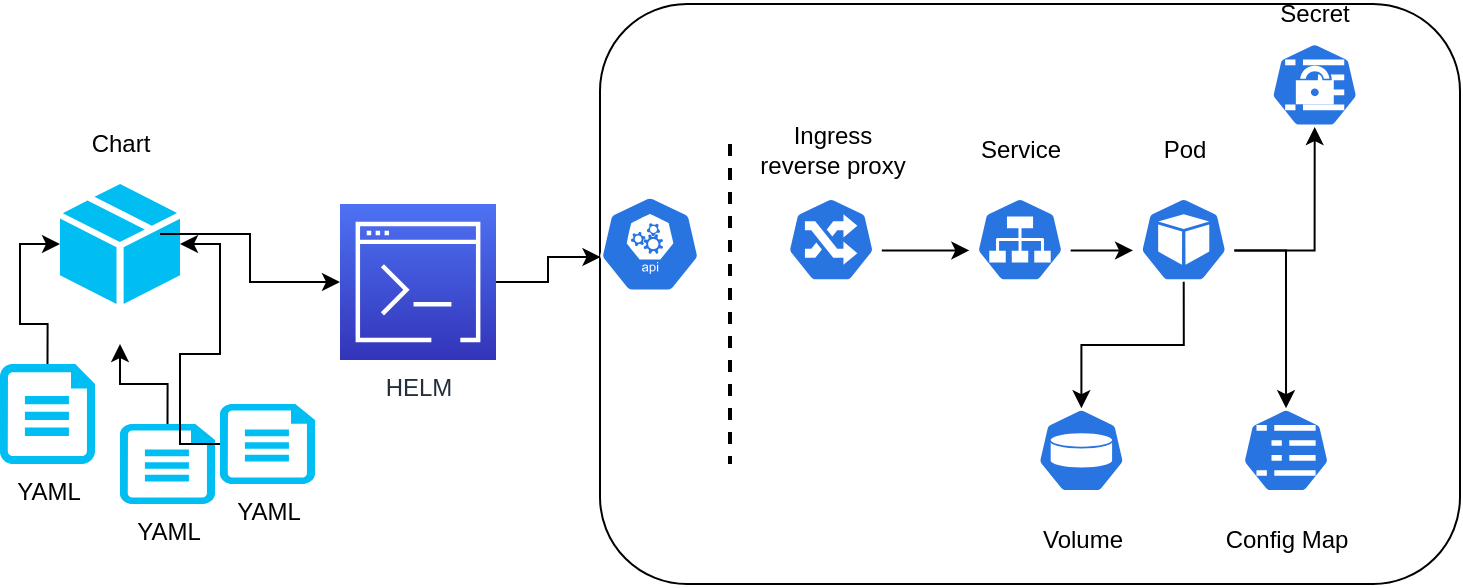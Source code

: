 <mxfile version="14.1.9" type="github">
  <diagram id="prtHgNgQTEPvFCAcTncT" name="Page-1">
    <mxGraphModel dx="786" dy="491" grid="1" gridSize="10" guides="1" tooltips="1" connect="1" arrows="1" fold="1" page="1" pageScale="1" pageWidth="827" pageHeight="1169" math="0" shadow="0">
      <root>
        <mxCell id="0" />
        <mxCell id="1" parent="0" />
        <mxCell id="oZMk_79STPliOTQRdug_-21" value="" style="verticalLabelPosition=bottom;html=1;verticalAlign=top;align=center;strokeColor=none;fillColor=#00BEF2;shape=mxgraph.azure.cloud_service_package_file;" vertex="1" parent="1">
          <mxGeometry x="40" y="200" width="60" height="60" as="geometry" />
        </mxCell>
        <mxCell id="oZMk_79STPliOTQRdug_-30" style="edgeStyle=orthogonalEdgeStyle;rounded=0;orthogonalLoop=1;jettySize=auto;html=1;" edge="1" parent="1" source="oZMk_79STPliOTQRdug_-22" target="oZMk_79STPliOTQRdug_-29">
          <mxGeometry relative="1" as="geometry" />
        </mxCell>
        <mxCell id="oZMk_79STPliOTQRdug_-22" value="Chart" style="text;html=1;align=center;verticalAlign=middle;resizable=0;points=[];autosize=1;spacingBottom=90;" vertex="1" parent="1">
          <mxGeometry x="50" y="170" width="40" height="110" as="geometry" />
        </mxCell>
        <mxCell id="oZMk_79STPliOTQRdug_-26" style="edgeStyle=orthogonalEdgeStyle;rounded=0;orthogonalLoop=1;jettySize=auto;html=1;exitX=0.5;exitY=0;exitDx=0;exitDy=0;exitPerimeter=0;entryX=0;entryY=0.5;entryDx=0;entryDy=0;entryPerimeter=0;" edge="1" parent="1" source="oZMk_79STPliOTQRdug_-23" target="oZMk_79STPliOTQRdug_-21">
          <mxGeometry relative="1" as="geometry" />
        </mxCell>
        <mxCell id="oZMk_79STPliOTQRdug_-23" value="YAML" style="verticalLabelPosition=bottom;html=1;verticalAlign=top;align=center;strokeColor=none;fillColor=#00BEF2;shape=mxgraph.azure.cloud_services_configuration_file;pointerEvents=1;" vertex="1" parent="1">
          <mxGeometry x="10" y="290" width="47.5" height="50" as="geometry" />
        </mxCell>
        <mxCell id="oZMk_79STPliOTQRdug_-27" style="edgeStyle=orthogonalEdgeStyle;rounded=0;orthogonalLoop=1;jettySize=auto;html=1;exitX=0.5;exitY=0;exitDx=0;exitDy=0;exitPerimeter=0;" edge="1" parent="1" source="oZMk_79STPliOTQRdug_-24" target="oZMk_79STPliOTQRdug_-22">
          <mxGeometry relative="1" as="geometry">
            <mxPoint x="93.8" y="290" as="sourcePoint" />
            <mxPoint x="70" y="275" as="targetPoint" />
          </mxGeometry>
        </mxCell>
        <mxCell id="oZMk_79STPliOTQRdug_-24" value="YAML" style="verticalLabelPosition=bottom;html=1;verticalAlign=top;align=center;strokeColor=none;fillColor=#00BEF2;shape=mxgraph.azure.cloud_services_configuration_file;pointerEvents=1;" vertex="1" parent="1">
          <mxGeometry x="70" y="320" width="47.5" height="40" as="geometry" />
        </mxCell>
        <mxCell id="oZMk_79STPliOTQRdug_-28" style="edgeStyle=orthogonalEdgeStyle;rounded=0;orthogonalLoop=1;jettySize=auto;html=1;entryX=1;entryY=0.5;entryDx=0;entryDy=0;entryPerimeter=0;" edge="1" parent="1" source="oZMk_79STPliOTQRdug_-25" target="oZMk_79STPliOTQRdug_-21">
          <mxGeometry relative="1" as="geometry" />
        </mxCell>
        <mxCell id="oZMk_79STPliOTQRdug_-25" value="YAML" style="verticalLabelPosition=bottom;html=1;verticalAlign=top;align=center;strokeColor=none;fillColor=#00BEF2;shape=mxgraph.azure.cloud_services_configuration_file;pointerEvents=1;" vertex="1" parent="1">
          <mxGeometry x="120" y="310" width="47.5" height="40" as="geometry" />
        </mxCell>
        <mxCell id="oZMk_79STPliOTQRdug_-33" style="edgeStyle=orthogonalEdgeStyle;rounded=0;orthogonalLoop=1;jettySize=auto;html=1;entryX=0.005;entryY=0.63;entryDx=0;entryDy=0;entryPerimeter=0;" edge="1" parent="1" source="oZMk_79STPliOTQRdug_-29" target="oZMk_79STPliOTQRdug_-32">
          <mxGeometry relative="1" as="geometry" />
        </mxCell>
        <mxCell id="oZMk_79STPliOTQRdug_-29" value="HELM" style="points=[[0,0,0],[0.25,0,0],[0.5,0,0],[0.75,0,0],[1,0,0],[0,1,0],[0.25,1,0],[0.5,1,0],[0.75,1,0],[1,1,0],[0,0.25,0],[0,0.5,0],[0,0.75,0],[1,0.25,0],[1,0.5,0],[1,0.75,0]];outlineConnect=0;fontColor=#232F3E;gradientColor=#4D72F3;gradientDirection=north;fillColor=#3334B9;strokeColor=#ffffff;dashed=0;verticalLabelPosition=bottom;verticalAlign=top;align=center;html=1;fontSize=12;fontStyle=0;aspect=fixed;shape=mxgraph.aws4.resourceIcon;resIcon=mxgraph.aws4.command_line_interface;" vertex="1" parent="1">
          <mxGeometry x="180" y="210" width="78" height="78" as="geometry" />
        </mxCell>
        <mxCell id="oZMk_79STPliOTQRdug_-43" value="" style="group" vertex="1" connectable="0" parent="1">
          <mxGeometry x="310" y="110" width="430" height="290" as="geometry" />
        </mxCell>
        <mxCell id="oZMk_79STPliOTQRdug_-19" value="" style="rounded=1;whiteSpace=wrap;html=1;" vertex="1" parent="oZMk_79STPliOTQRdug_-43">
          <mxGeometry width="430" height="290" as="geometry" />
        </mxCell>
        <mxCell id="oZMk_79STPliOTQRdug_-3" value="Pod" style="html=1;dashed=0;whitespace=wrap;fillColor=#2875E2;strokeColor=#ffffff;points=[[0.005,0.63,0],[0.1,0.2,0],[0.9,0.2,0],[0.5,0,0],[0.995,0.63,0],[0.72,0.99,0],[0.5,1,0],[0.28,0.99,0]];shape=mxgraph.kubernetes.icon;prIcon=pod;spacingBottom=90;" vertex="1" parent="oZMk_79STPliOTQRdug_-43">
          <mxGeometry x="266.279" y="96.667" width="51.163" height="42.182" as="geometry" />
        </mxCell>
        <mxCell id="oZMk_79STPliOTQRdug_-13" style="edgeStyle=orthogonalEdgeStyle;rounded=0;orthogonalLoop=1;jettySize=auto;html=1;exitX=0.995;exitY=0.63;exitDx=0;exitDy=0;exitPerimeter=0;entryX=0.005;entryY=0.63;entryDx=0;entryDy=0;entryPerimeter=0;" edge="1" parent="oZMk_79STPliOTQRdug_-43" source="oZMk_79STPliOTQRdug_-5" target="oZMk_79STPliOTQRdug_-3">
          <mxGeometry x="-10" as="geometry" />
        </mxCell>
        <mxCell id="oZMk_79STPliOTQRdug_-5" value="Service" style="html=1;dashed=0;whitespace=wrap;fillColor=#2875E2;strokeColor=#ffffff;points=[[0.005,0.63,0],[0.1,0.2,0],[0.9,0.2,0],[0.5,0,0],[0.995,0.63,0],[0.72,0.99,0],[0.5,1,0],[0.28,0.99,0]];shape=mxgraph.kubernetes.icon;prIcon=svc;spacingBottom=90;" vertex="1" parent="oZMk_79STPliOTQRdug_-43">
          <mxGeometry x="184.421" y="96.667" width="51.163" height="42.182" as="geometry" />
        </mxCell>
        <mxCell id="oZMk_79STPliOTQRdug_-14" style="edgeStyle=orthogonalEdgeStyle;rounded=0;orthogonalLoop=1;jettySize=auto;html=1;exitX=0.995;exitY=0.63;exitDx=0;exitDy=0;exitPerimeter=0;entryX=0.005;entryY=0.63;entryDx=0;entryDy=0;entryPerimeter=0;" edge="1" parent="oZMk_79STPliOTQRdug_-43" source="oZMk_79STPliOTQRdug_-7" target="oZMk_79STPliOTQRdug_-5">
          <mxGeometry x="-10" as="geometry" />
        </mxCell>
        <mxCell id="oZMk_79STPliOTQRdug_-7" value="&lt;span&gt;Ingress&lt;/span&gt;&lt;br&gt;&lt;span&gt;reverse proxy&lt;/span&gt;" style="html=1;dashed=0;whitespace=wrap;fillColor=#2875E2;strokeColor=#ffffff;points=[[0.005,0.63,0],[0.1,0.2,0],[0.9,0.2,0],[0.5,0,0],[0.995,0.63,0],[0.72,0.99,0],[0.5,1,0],[0.28,0.99,0]];shape=mxgraph.kubernetes.icon;prIcon=ing;spacingBottom=90;" vertex="1" parent="oZMk_79STPliOTQRdug_-43">
          <mxGeometry x="89.998" y="96.667" width="51.163" height="42.182" as="geometry" />
        </mxCell>
        <mxCell id="oZMk_79STPliOTQRdug_-9" value="Config Map" style="html=1;dashed=0;whitespace=wrap;fillColor=#2875E2;strokeColor=#ffffff;points=[[0.005,0.63,0],[0.1,0.2,0],[0.9,0.2,0],[0.5,0,0],[0.995,0.63,0],[0.72,0.99,0],[0.5,1,0],[0.28,0.99,0]];shape=mxgraph.kubernetes.icon;prIcon=cm;spacingBottom=-90;" vertex="1" parent="oZMk_79STPliOTQRdug_-43">
          <mxGeometry x="317.442" y="202.121" width="51.163" height="42.182" as="geometry" />
        </mxCell>
        <mxCell id="oZMk_79STPliOTQRdug_-12" style="edgeStyle=orthogonalEdgeStyle;rounded=0;orthogonalLoop=1;jettySize=auto;html=1;exitX=0.995;exitY=0.63;exitDx=0;exitDy=0;exitPerimeter=0;entryX=0.5;entryY=0;entryDx=0;entryDy=0;entryPerimeter=0;" edge="1" parent="oZMk_79STPliOTQRdug_-43" source="oZMk_79STPliOTQRdug_-3" target="oZMk_79STPliOTQRdug_-9">
          <mxGeometry x="-10" as="geometry" />
        </mxCell>
        <mxCell id="oZMk_79STPliOTQRdug_-15" value="Secret" style="html=1;dashed=0;whitespace=wrap;fillColor=#2875E2;strokeColor=#ffffff;points=[[0.005,0.63,0],[0.1,0.2,0],[0.9,0.2,0],[0.5,0,0],[0.995,0.63,0],[0.72,0.99,0],[0.5,1,0],[0.28,0.99,0]];shape=mxgraph.kubernetes.icon;prIcon=secret;spacingTop=-70;" vertex="1" parent="oZMk_79STPliOTQRdug_-43">
          <mxGeometry x="331.767" y="19.333" width="51.163" height="42.182" as="geometry" />
        </mxCell>
        <mxCell id="oZMk_79STPliOTQRdug_-16" style="edgeStyle=orthogonalEdgeStyle;rounded=0;orthogonalLoop=1;jettySize=auto;html=1;exitX=0.995;exitY=0.63;exitDx=0;exitDy=0;exitPerimeter=0;entryX=0.5;entryY=1;entryDx=0;entryDy=0;entryPerimeter=0;" edge="1" parent="oZMk_79STPliOTQRdug_-43" source="oZMk_79STPliOTQRdug_-3" target="oZMk_79STPliOTQRdug_-15">
          <mxGeometry x="-10" as="geometry" />
        </mxCell>
        <mxCell id="oZMk_79STPliOTQRdug_-17" value="Volume" style="html=1;dashed=0;whitespace=wrap;fillColor=#2875E2;strokeColor=#ffffff;points=[[0.005,0.63,0],[0.1,0.2,0],[0.9,0.2,0],[0.5,0,0],[0.995,0.63,0],[0.72,0.99,0],[0.5,1,0],[0.28,0.99,0]];shape=mxgraph.kubernetes.icon;prIcon=vol;spacingBottom=-90;" vertex="1" parent="oZMk_79STPliOTQRdug_-43">
          <mxGeometry x="215.116" y="202.121" width="51.163" height="42.182" as="geometry" />
        </mxCell>
        <mxCell id="oZMk_79STPliOTQRdug_-18" style="edgeStyle=orthogonalEdgeStyle;rounded=0;orthogonalLoop=1;jettySize=auto;html=1;exitX=0.5;exitY=1;exitDx=0;exitDy=0;exitPerimeter=0;entryX=0.5;entryY=0;entryDx=0;entryDy=0;entryPerimeter=0;" edge="1" parent="oZMk_79STPliOTQRdug_-43" source="oZMk_79STPliOTQRdug_-3" target="oZMk_79STPliOTQRdug_-17">
          <mxGeometry x="-10" as="geometry" />
        </mxCell>
        <mxCell id="oZMk_79STPliOTQRdug_-32" value="" style="html=1;dashed=0;whitespace=wrap;fillColor=#2875E2;strokeColor=#ffffff;points=[[0.005,0.63,0],[0.1,0.2,0],[0.9,0.2,0],[0.5,0,0],[0.995,0.63,0],[0.72,0.99,0],[0.5,1,0],[0.28,0.99,0]];shape=mxgraph.kubernetes.icon;prIcon=api" vertex="1" parent="oZMk_79STPliOTQRdug_-43">
          <mxGeometry y="95" width="50" height="50" as="geometry" />
        </mxCell>
        <mxCell id="oZMk_79STPliOTQRdug_-39" value="" style="line;strokeWidth=2;direction=south;html=1;dashed=1;" vertex="1" parent="oZMk_79STPliOTQRdug_-43">
          <mxGeometry x="60" y="70" width="10" height="160" as="geometry" />
        </mxCell>
      </root>
    </mxGraphModel>
  </diagram>
</mxfile>
